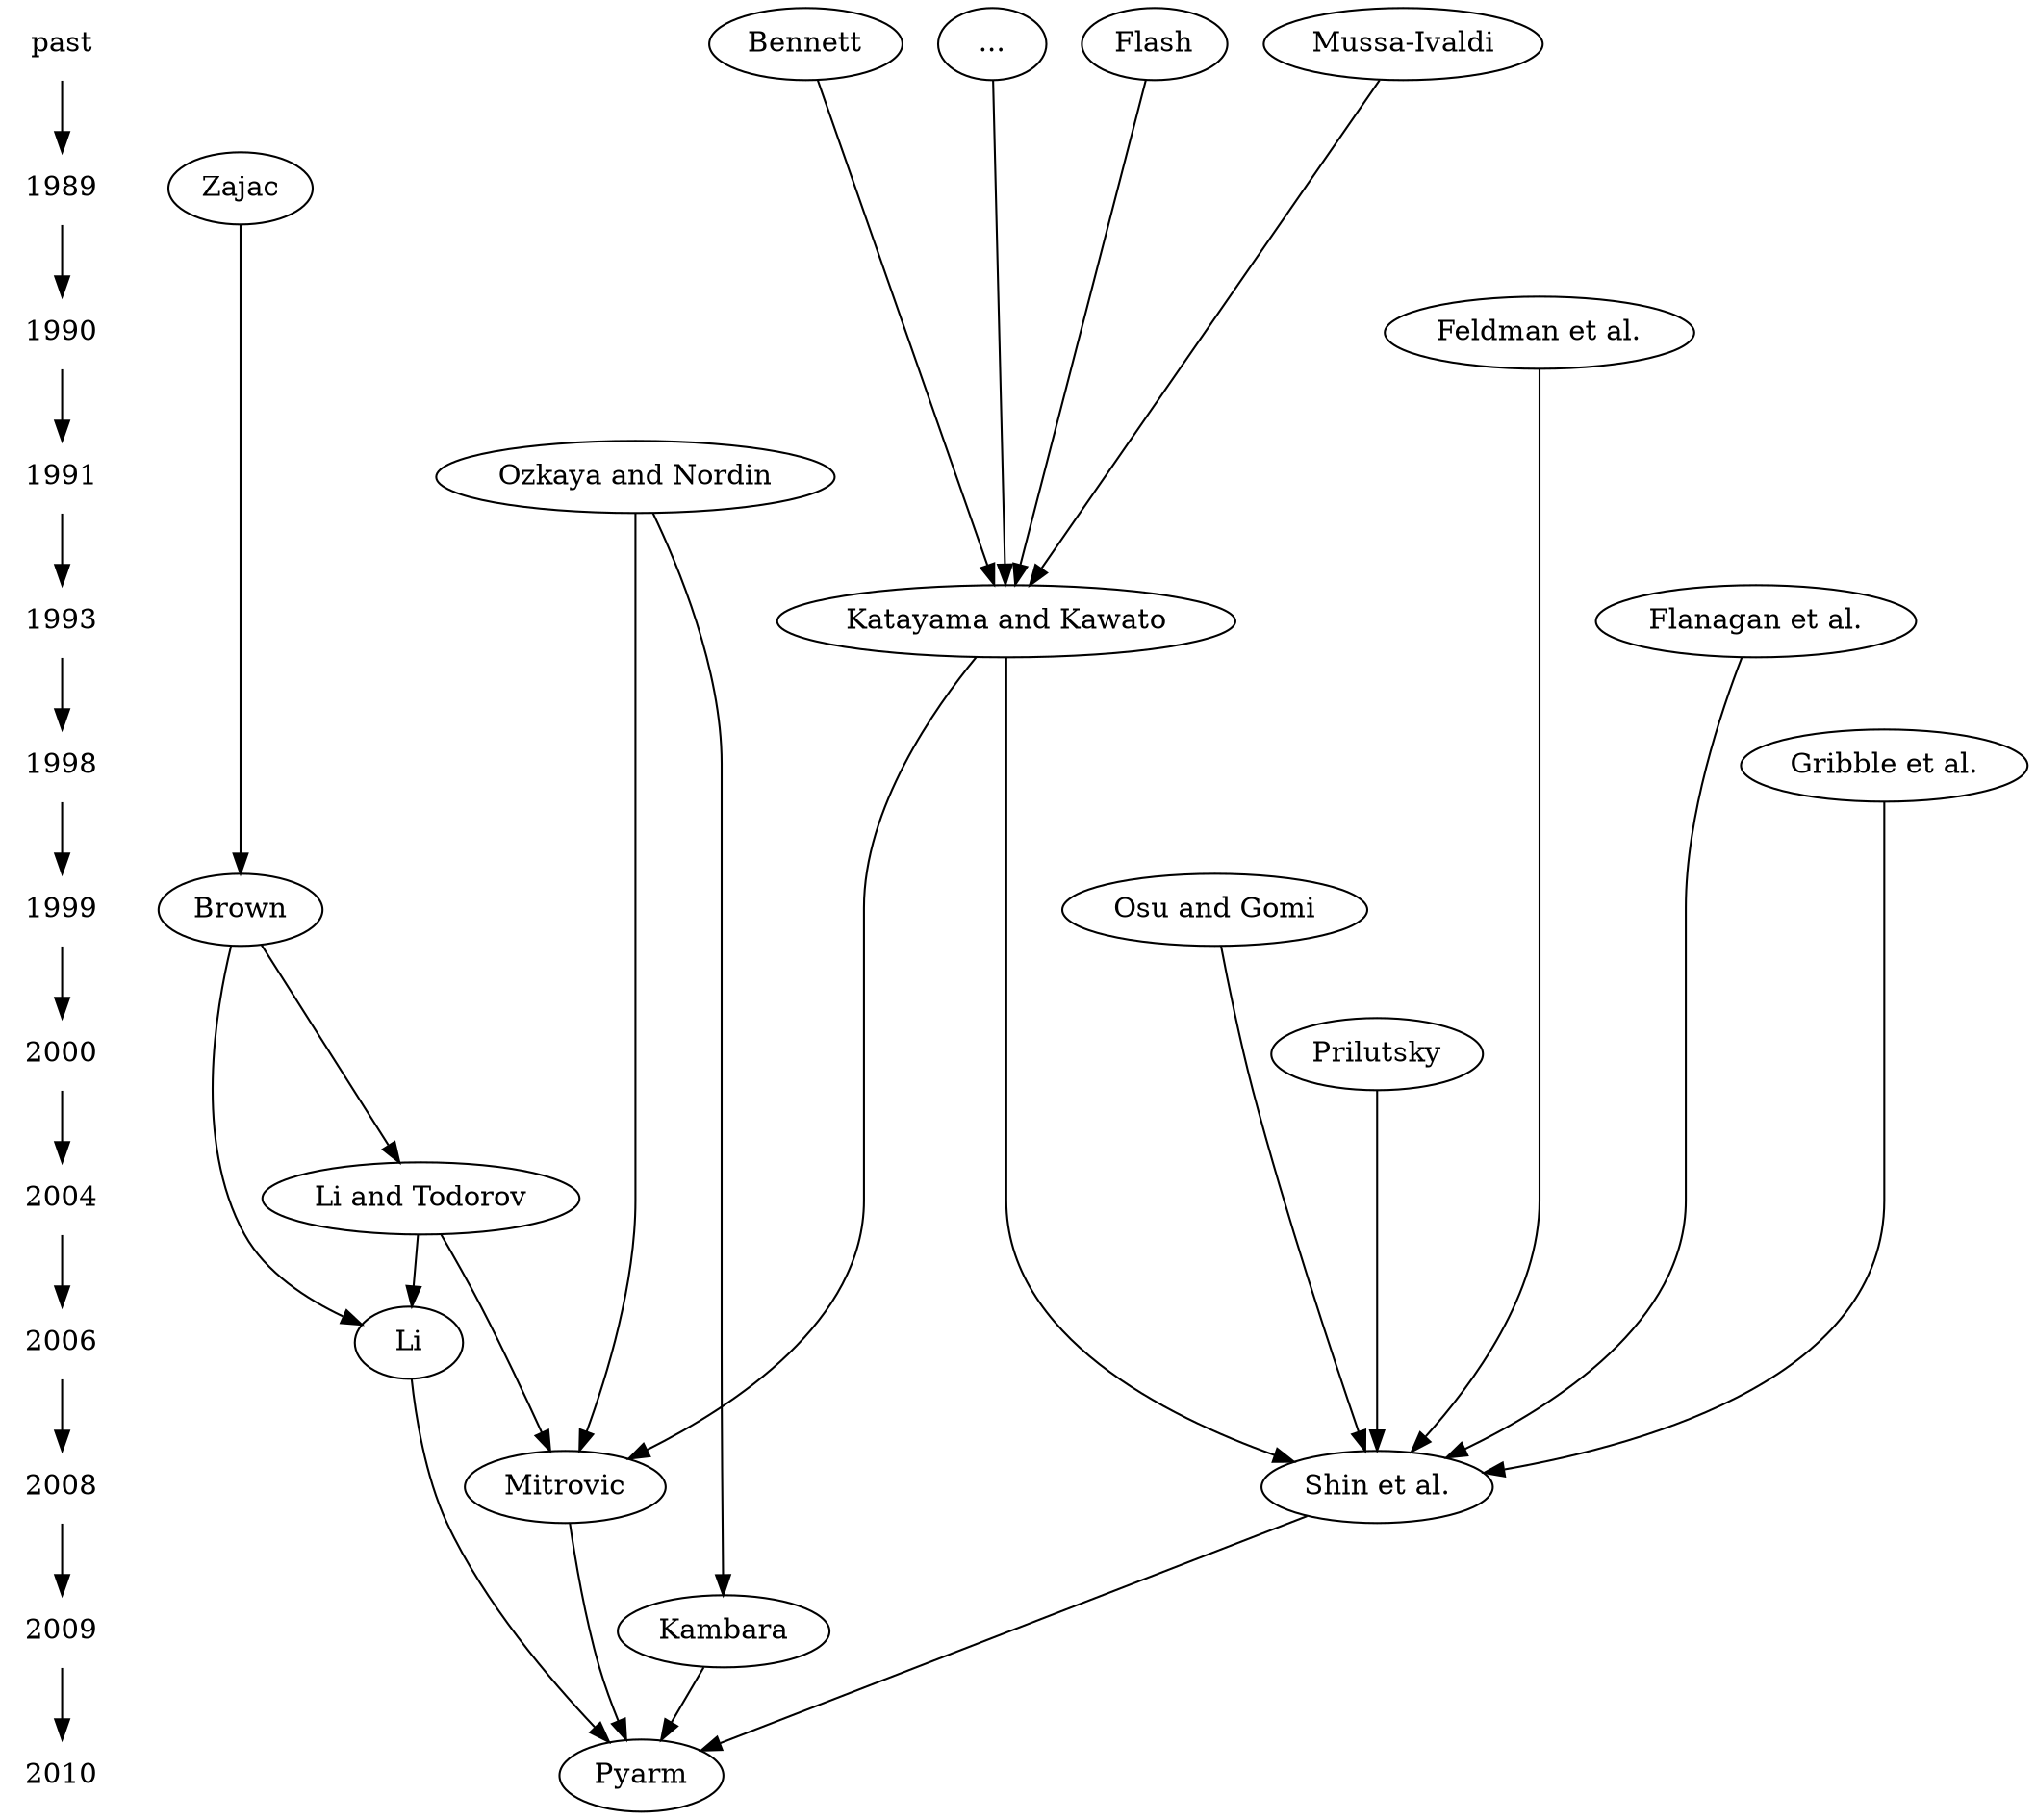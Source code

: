 digraph bib {
    rankstep = 0.75;

    {
        node [shape=plaintext];
        "past" -> 1989 -> 1990 -> 1991 -> 1993 -> 1998 -> 1999 -> 2000 -> 2004 -> 2006 -> 2008 -> 2009 -> 2010;
    }

    { rank = same; "past"; "Flash"; "Mussa-Ivaldi"; "Bennett"; "..."; }
    { rank = same; 1989; "Zajac"; }
    { rank = same; 1990; "Feldman et al."; }
    { rank = same; 1991; "Ozkaya and Nordin"; }
    { rank = same; 1993; "Katayama and Kawato"; "Flanagan et al."; }
    { rank = same; 1998; "Gribble et al."; }
    { rank = same; 1999; "Brown"; "Osu and Gomi"; }
    { rank = same; 2000; "Prilutsky"; }
    { rank = same; 2004; "Li and Todorov"; } // 2004 ou 2005 ???
    { rank = same; 2006; "Li"; }
    { rank = same; 2008; "Mitrovic"; "Shin et al."; } // 2008 ou 2009 ???
    { rank = same; 2009; "Kambara"; }
    { rank = same; 2010; "Pyarm"; }

    "Flash" -> "Katayama and Kawato";
    "Mussa-Ivaldi" -> "Katayama and Kawato";
    "Bennett" -> "Katayama and Kawato";
    "..." -> "Katayama and Kawato";

    "Zajac" -> "Brown";

    "Brown" -> "Li and Todorov";
    "Brown" -> "Li";
    "Katayama and Kawato" -> "Mitrovic";
    "Li and Todorov" -> "Mitrovic";
    "Li and Todorov" -> "Li";
    "Ozkaya and Nordin" -> "Mitrovic";
    "Ozkaya and Nordin" -> "Kambara";

    "Flanagan et al." -> "Shin et al."
    "Feldman et al." -> "Shin et al."
    "Gribble et al." -> "Shin et al."
    "Katayama and Kawato" -> "Shin et al."
    "Osu and Gomi" -> "Shin et al."
    "Prilutsky" -> "Shin et al."

//    "Li and Todorov" -> "Decock";
//    "Mitrovic" -> "Decock";
//    "Kambara" -> "Decock";
    "Li" -> "Pyarm";
    "Mitrovic" -> "Pyarm";
    "Kambara" -> "Pyarm";
    "Shin et al." -> "Pyarm";
}
